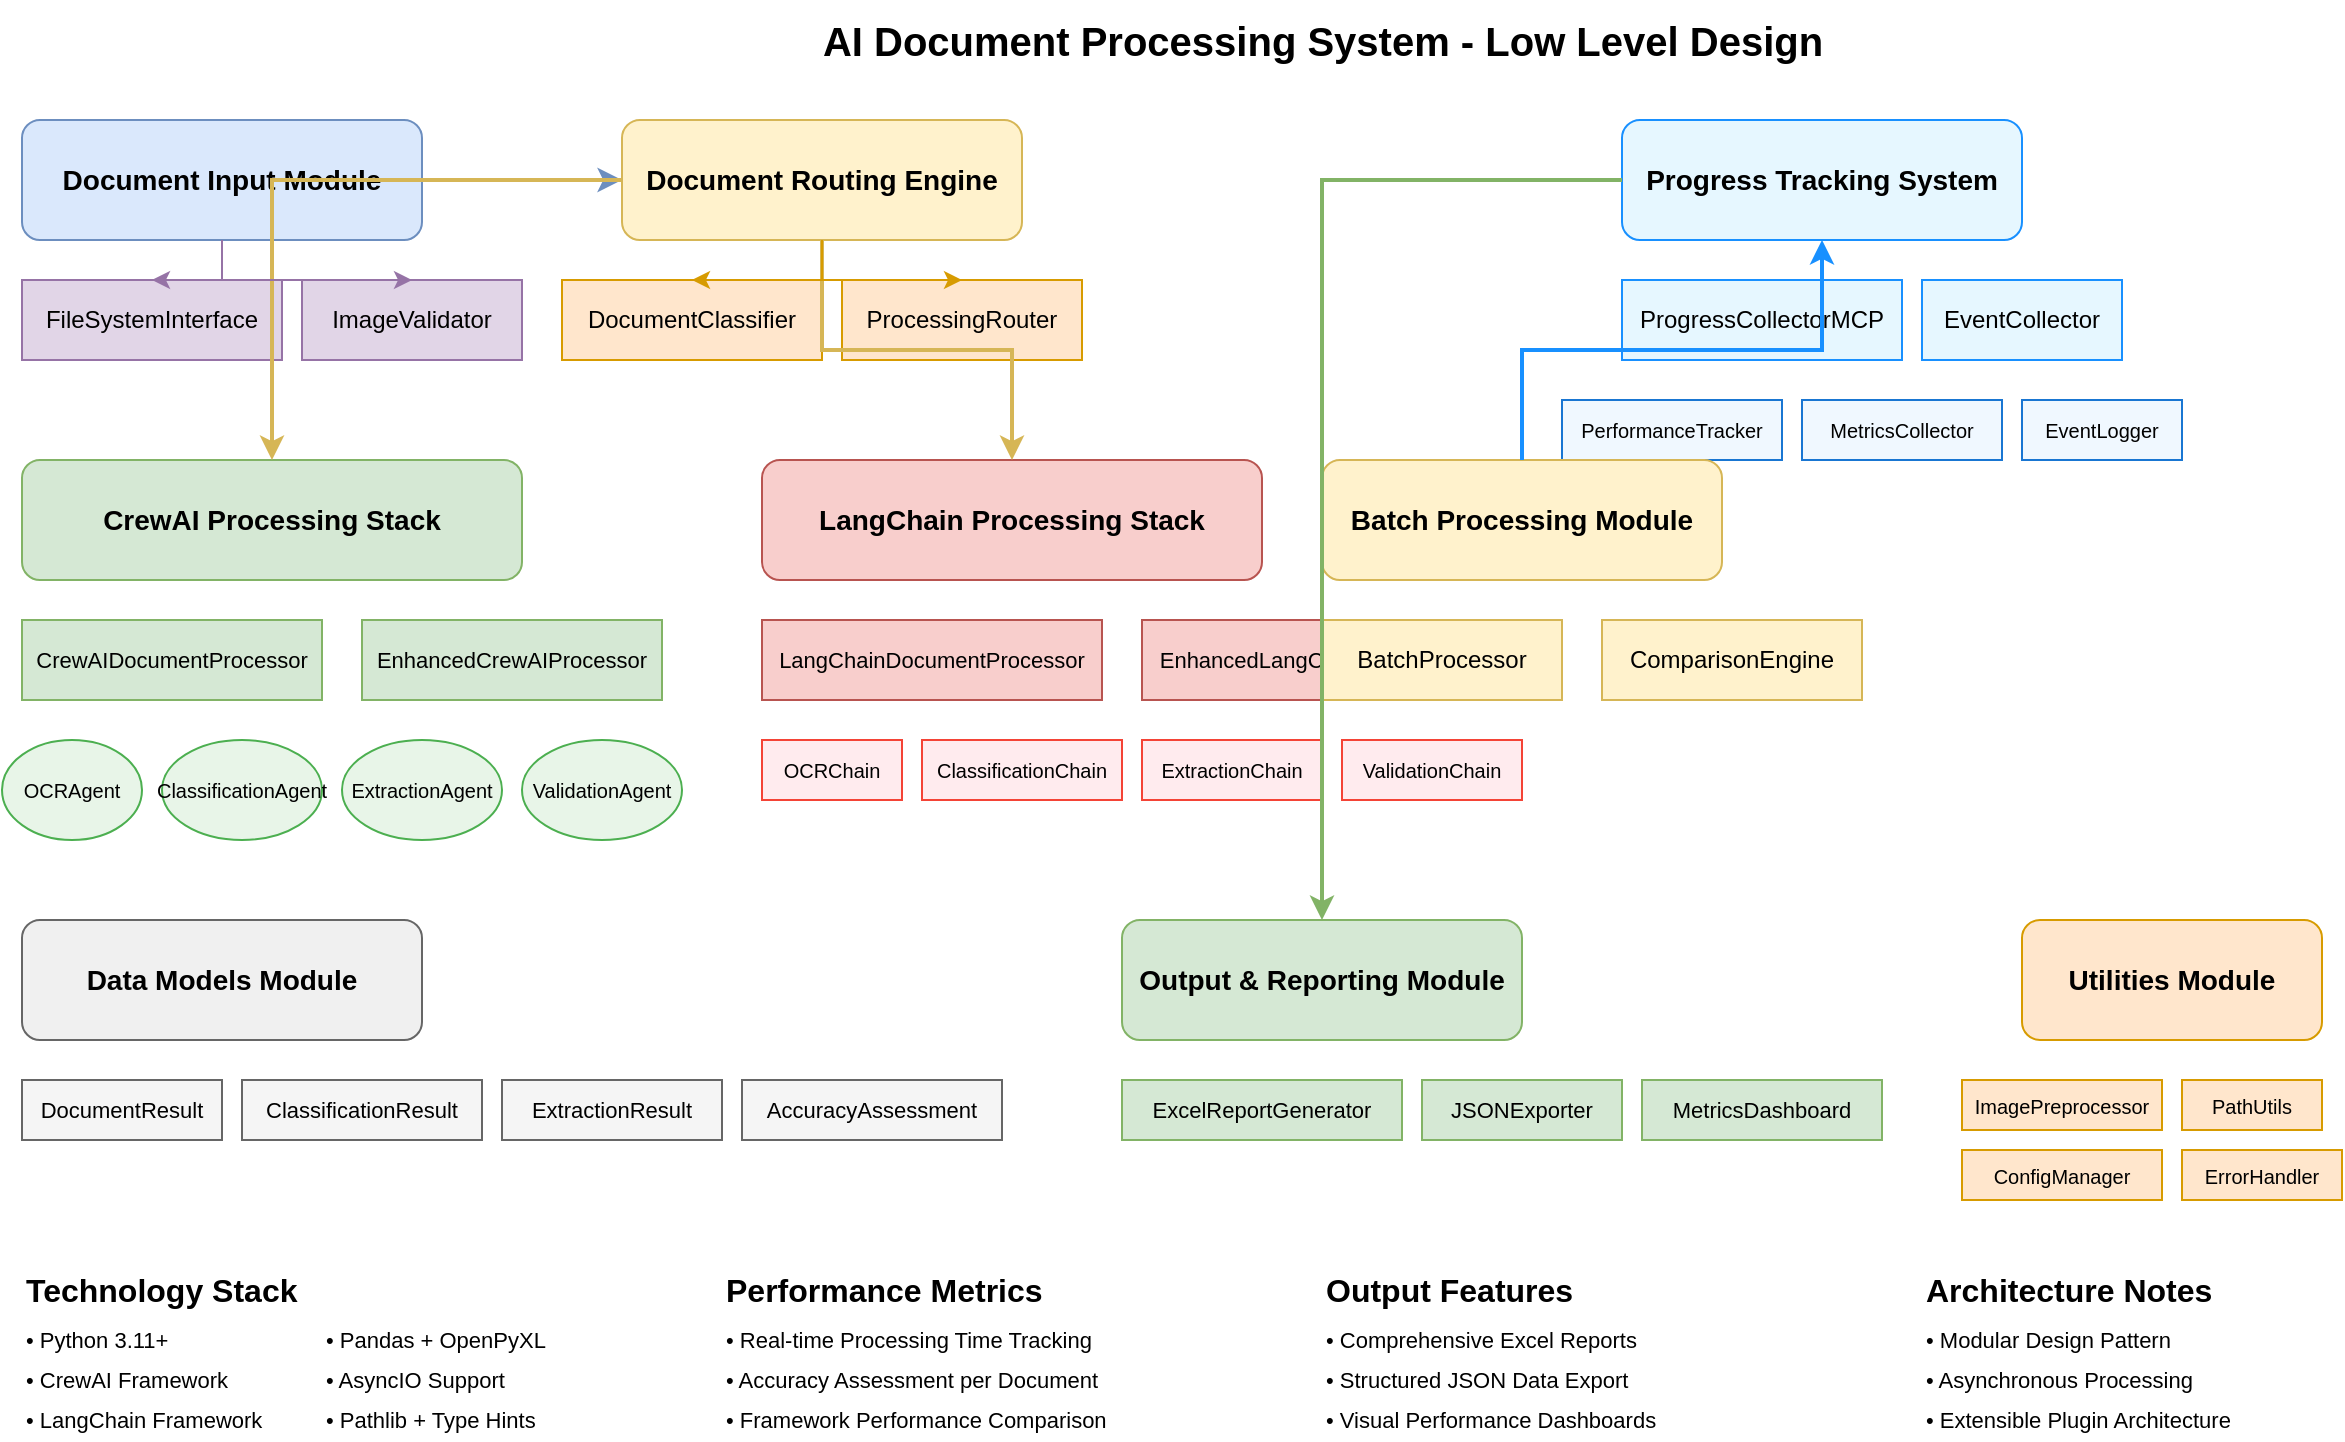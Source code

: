 <?xml version="1.0" encoding="UTF-8"?>
<mxfile version="21.6.5" type="device">
  <diagram name="Low Level Design" id="low-level-design">
    <mxGraphModel dx="1422" dy="1000" grid="1" gridSize="10" guides="1" tooltips="1" connect="1" arrows="1" fold="1" page="1" pageScale="1" pageWidth="1400" pageHeight="1000" math="0" shadow="0">
      <root>
        <mxCell id="0" />
        <mxCell id="1" parent="0" />
        
        <!-- Title -->
        <mxCell id="title" value="AI Document Processing System - Low Level Design" style="text;strokeColor=none;fillColor=none;html=1;fontSize=20;fontStyle=1;verticalAlign=middle;align=center;" vertex="1" parent="1">
          <mxGeometry x="400" y="20" width="600" height="40" as="geometry" />
        </mxCell>
        
        <!-- Document Input Module -->
        <mxCell id="input-module" value="Document Input Module" style="rounded=1;whiteSpace=wrap;html=1;fillColor=#dae8fc;strokeColor=#6c8ebf;fontSize=14;fontStyle=1;" vertex="1" parent="1">
          <mxGeometry x="50" y="80" width="200" height="60" as="geometry" />
        </mxCell>
        
        <!-- File System Interface -->
        <mxCell id="file-interface" value="FileSystemInterface" style="rounded=0;whiteSpace=wrap;html=1;fillColor=#e1d5e7;strokeColor=#9673a6;fontSize=12;" vertex="1" parent="1">
          <mxGeometry x="50" y="160" width="130" height="40" as="geometry" />
        </mxCell>
        
        <!-- Image Validator -->
        <mxCell id="image-validator" value="ImageValidator" style="rounded=0;whiteSpace=wrap;html=1;fillColor=#e1d5e7;strokeColor=#9673a6;fontSize=12;" vertex="1" parent="1">
          <mxGeometry x="190" y="160" width="110" height="40" as="geometry" />
        </mxCell>
        
        <!-- Document Routing Engine -->
        <mxCell id="routing-engine" value="Document Routing Engine" style="rounded=1;whiteSpace=wrap;html=1;fillColor=#fff2cc;strokeColor=#d6b656;fontSize=14;fontStyle=1;" vertex="1" parent="1">
          <mxGeometry x="350" y="80" width="200" height="60" as="geometry" />
        </mxCell>
        
        <!-- Router Components -->
        <mxCell id="document-classifier" value="DocumentClassifier" style="rounded=0;whiteSpace=wrap;html=1;fillColor=#ffe6cc;strokeColor=#d79b00;fontSize=12;" vertex="1" parent="1">
          <mxGeometry x="320" y="160" width="130" height="40" as="geometry" />
        </mxCell>
        
        <mxCell id="processing-router" value="ProcessingRouter" style="rounded=0;whiteSpace=wrap;html=1;fillColor=#ffe6cc;strokeColor=#d79b00;fontSize=12;" vertex="1" parent="1">
          <mxGeometry x="460" y="160" width="120" height="40" as="geometry" />
        </mxCell>
        
        <!-- CrewAI Processing Stack -->
        <mxCell id="crewai-stack" value="CrewAI Processing Stack" style="rounded=1;whiteSpace=wrap;html=1;fillColor=#d5e8d4;strokeColor=#82b366;fontSize=14;fontStyle=1;" vertex="1" parent="1">
          <mxGeometry x="50" y="250" width="250" height="60" as="geometry" />
        </mxCell>
        
        <!-- CrewAI Components -->
        <mxCell id="crewai-processor" value="CrewAIDocumentProcessor" style="rounded=0;whiteSpace=wrap;html=1;fillColor=#d5e8d4;strokeColor=#82b366;fontSize=11;" vertex="1" parent="1">
          <mxGeometry x="50" y="330" width="150" height="40" as="geometry" />
        </mxCell>
        
        <mxCell id="enhanced-crewai" value="EnhancedCrewAIProcessor" style="rounded=0;whiteSpace=wrap;html=1;fillColor=#d5e8d4;strokeColor=#82b366;fontSize=11;" vertex="1" parent="1">
          <mxGeometry x="220" y="330" width="150" height="40" as="geometry" />
        </mxCell>
        
        <!-- CrewAI Agents -->
        <mxCell id="ocr-agent" value="OCRAgent" style="ellipse;whiteSpace=wrap;html=1;fillColor=#e8f5e8;strokeColor=#4CAF50;fontSize=10;" vertex="1" parent="1">
          <mxGeometry x="40" y="390" width="70" height="50" as="geometry" />
        </mxCell>
        
        <mxCell id="classification-agent" value="ClassificationAgent" style="ellipse;whiteSpace=wrap;html=1;fillColor=#e8f5e8;strokeColor=#4CAF50;fontSize=10;" vertex="1" parent="1">
          <mxGeometry x="120" y="390" width="80" height="50" as="geometry" />
        </mxCell>
        
        <mxCell id="extraction-agent" value="ExtractionAgent" style="ellipse;whiteSpace=wrap;html=1;fillColor=#e8f5e8;strokeColor=#4CAF50;fontSize=10;" vertex="1" parent="1">
          <mxGeometry x="210" y="390" width="80" height="50" as="geometry" />
        </mxCell>
        
        <mxCell id="validation-agent" value="ValidationAgent" style="ellipse;whiteSpace=wrap;html=1;fillColor=#e8f5e8;strokeColor=#4CAF50;fontSize=10;" vertex="1" parent="1">
          <mxGeometry x="300" y="390" width="80" height="50" as="geometry" />
        </mxCell>
        
        <!-- LangChain Processing Stack -->
        <mxCell id="langchain-stack" value="LangChain Processing Stack" style="rounded=1;whiteSpace=wrap;html=1;fillColor=#f8cecc;strokeColor=#b85450;fontSize=14;fontStyle=1;" vertex="1" parent="1">
          <mxGeometry x="420" y="250" width="250" height="60" as="geometry" />
        </mxCell>
        
        <!-- LangChain Components -->
        <mxCell id="langchain-processor" value="LangChainDocumentProcessor" style="rounded=0;whiteSpace=wrap;html=1;fillColor=#f8cecc;strokeColor=#b85450;fontSize=11;" vertex="1" parent="1">
          <mxGeometry x="420" y="330" width="170" height="40" as="geometry" />
        </mxCell>
        
        <mxCell id="enhanced-langchain" value="EnhancedLangChainProcessor" style="rounded=0;whiteSpace=wrap;html=1;fillColor=#f8cecc;strokeColor=#b85450;fontSize=11;" vertex="1" parent="1">
          <mxGeometry x="610" y="330" width="170" height="40" as="geometry" />
        </mxCell>
        
        <!-- LangChain Chains -->
        <mxCell id="ocr-chain" value="OCRChain" style="rounded=0;whiteSpace=wrap;html=1;fillColor=#ffebee;strokeColor=#f44336;fontSize=10;" vertex="1" parent="1">
          <mxGeometry x="420" y="390" width="70" height="30" as="geometry" />
        </mxCell>
        
        <mxCell id="classification-chain" value="ClassificationChain" style="rounded=0;whiteSpace=wrap;html=1;fillColor=#ffebee;strokeColor=#f44336;fontSize=10;" vertex="1" parent="1">
          <mxGeometry x="500" y="390" width="100" height="30" as="geometry" />
        </mxCell>
        
        <mxCell id="extraction-chain" value="ExtractionChain" style="rounded=0;whiteSpace=wrap;html=1;fillColor=#ffebee;strokeColor=#f44336;fontSize=10;" vertex="1" parent="1">
          <mxGeometry x="610" y="390" width="90" height="30" as="geometry" />
        </mxCell>
        
        <mxCell id="validation-chain" value="ValidationChain" style="rounded=0;whiteSpace=wrap;html=1;fillColor=#ffebee;strokeColor=#f44336;fontSize=10;" vertex="1" parent="1">
          <mxGeometry x="710" y="390" width="90" height="30" as="geometry" />
        </mxCell>
        
        <!-- Progress Tracking System -->
        <mxCell id="progress-system" value="Progress Tracking System" style="rounded=1;whiteSpace=wrap;html=1;fillColor=#e6f7ff;strokeColor=#1890ff;fontSize=14;fontStyle=1;" vertex="1" parent="1">
          <mxGeometry x="850" y="80" width="200" height="60" as="geometry" />
        </mxCell>
        
        <!-- Progress Components -->
        <mxCell id="progress-collector" value="ProgressCollectorMCP" style="rounded=0;whiteSpace=wrap;html=1;fillColor=#e6f7ff;strokeColor=#1890ff;fontSize=12;" vertex="1" parent="1">
          <mxGeometry x="850" y="160" width="140" height="40" as="geometry" />
        </mxCell>
        
        <mxCell id="event-collector" value="EventCollector" style="rounded=0;whiteSpace=wrap;html=1;fillColor=#e6f7ff;strokeColor=#1890ff;fontSize=12;" vertex="1" parent="1">
          <mxGeometry x="1000" y="160" width="100" height="40" as="geometry" />
        </mxCell>
        
        <!-- Progress Detail Components -->
        <mxCell id="performance-tracker" value="PerformanceTracker" style="rounded=0;whiteSpace=wrap;html=1;fillColor=#f0f8ff;strokeColor=#1976d2;fontSize=10;" vertex="1" parent="1">
          <mxGeometry x="820" y="220" width="110" height="30" as="geometry" />
        </mxCell>
        
        <mxCell id="metrics-collector" value="MetricsCollector" style="rounded=0;whiteSpace=wrap;html=1;fillColor=#f0f8ff;strokeColor=#1976d2;fontSize=10;" vertex="1" parent="1">
          <mxGeometry x="940" y="220" width="100" height="30" as="geometry" />
        </mxCell>
        
        <mxCell id="event-logger" value="EventLogger" style="rounded=0;whiteSpace=wrap;html=1;fillColor=#f0f8ff;strokeColor=#1976d2;fontSize=10;" vertex="1" parent="1">
          <mxGeometry x="1050" y="220" width="80" height="30" as="geometry" />
        </mxCell>
        
        <!-- Batch Processing Module -->
        <mxCell id="batch-module" value="Batch Processing Module" style="rounded=1;whiteSpace=wrap;html=1;fillColor=#fff2cc;strokeColor=#d6b656;fontSize=14;fontStyle=1;" vertex="1" parent="1">
          <mxGeometry x="700" y="250" width="200" height="60" as="geometry" />
        </mxCell>
        
        <mxCell id="batch-processor" value="BatchProcessor" style="rounded=0;whiteSpace=wrap;html=1;fillColor=#fff2cc;strokeColor=#d6b656;fontSize=12;" vertex="1" parent="1">
          <mxGeometry x="700" y="330" width="120" height="40" as="geometry" />
        </mxCell>
        
        <mxCell id="comparison-engine" value="ComparisonEngine" style="rounded=0;whiteSpace=wrap;html=1;fillColor=#fff2cc;strokeColor=#d6b656;fontSize=12;" vertex="1" parent="1">
          <mxGeometry x="840" y="330" width="130" height="40" as="geometry" />
        </mxCell>
        
        <!-- Data Models -->
        <mxCell id="models-module" value="Data Models Module" style="rounded=1;whiteSpace=wrap;html=1;fillColor=#f0f0f0;strokeColor=#666666;fontSize=14;fontStyle=1;" vertex="1" parent="1">
          <mxGeometry x="50" y="480" width="200" height="60" as="geometry" />
        </mxCell>
        
        <!-- Model Components -->
        <mxCell id="document-result" value="DocumentResult" style="rounded=0;whiteSpace=wrap;html=1;fillColor=#f5f5f5;strokeColor=#666666;fontSize=11;" vertex="1" parent="1">
          <mxGeometry x="50" y="560" width="100" height="30" as="geometry" />
        </mxCell>
        
        <mxCell id="classification-result" value="ClassificationResult" style="rounded=0;whiteSpace=wrap;html=1;fillColor=#f5f5f5;strokeColor=#666666;fontSize=11;" vertex="1" parent="1">
          <mxGeometry x="160" y="560" width="120" height="30" as="geometry" />
        </mxCell>
        
        <mxCell id="extraction-result" value="ExtractionResult" style="rounded=0;whiteSpace=wrap;html=1;fillColor=#f5f5f5;strokeColor=#666666;fontSize=11;" vertex="1" parent="1">
          <mxGeometry x="290" y="560" width="110" height="30" as="geometry" />
        </mxCell>
        
        <mxCell id="accuracy-assessment" value="AccuracyAssessment" style="rounded=0;whiteSpace=wrap;html=1;fillColor=#f5f5f5;strokeColor=#666666;fontSize=11;" vertex="1" parent="1">
          <mxGeometry x="410" y="560" width="130" height="30" as="geometry" />
        </mxCell>
        
        <!-- Output Module -->
        <mxCell id="output-module" value="Output &amp; Reporting Module" style="rounded=1;whiteSpace=wrap;html=1;fillColor=#d5e8d4;strokeColor=#82b366;fontSize=14;fontStyle=1;" vertex="1" parent="1">
          <mxGeometry x="600" y="480" width="200" height="60" as="geometry" />
        </mxCell>
        
        <!-- Output Components -->
        <mxCell id="excel-generator" value="ExcelReportGenerator" style="rounded=0;whiteSpace=wrap;html=1;fillColor=#d5e8d4;strokeColor=#82b366;fontSize=11;" vertex="1" parent="1">
          <mxGeometry x="600" y="560" width="140" height="30" as="geometry" />
        </mxCell>
        
        <mxCell id="json-exporter" value="JSONExporter" style="rounded=0;whiteSpace=wrap;html=1;fillColor=#d5e8d4;strokeColor=#82b366;fontSize=11;" vertex="1" parent="1">
          <mxGeometry x="750" y="560" width="100" height="30" as="geometry" />
        </mxCell>
        
        <mxCell id="metrics-dashboard" value="MetricsDashboard" style="rounded=0;whiteSpace=wrap;html=1;fillColor=#d5e8d4;strokeColor=#82b366;fontSize=11;" vertex="1" parent="1">
          <mxGeometry x="860" y="560" width="120" height="30" as="geometry" />
        </mxCell>
        
        <!-- Utilities Module -->
        <mxCell id="utils-module" value="Utilities Module" style="rounded=1;whiteSpace=wrap;html=1;fillColor=#ffe6cc;strokeColor=#d79b00;fontSize=14;fontStyle=1;" vertex="1" parent="1">
          <mxGeometry x="1050" y="480" width="150" height="60" as="geometry" />
        </mxCell>
        
        <!-- Utility Components -->
        <mxCell id="image-preprocessor" value="ImagePreprocessor" style="rounded=0;whiteSpace=wrap;html=1;fillColor=#ffe6cc;strokeColor=#d79b00;fontSize=10;" vertex="1" parent="1">
          <mxGeometry x="1020" y="560" width="100" height="25" as="geometry" />
        </mxCell>
        
        <mxCell id="path-utils" value="PathUtils" style="rounded=0;whiteSpace=wrap;html=1;fillColor=#ffe6cc;strokeColor=#d79b00;fontSize=10;" vertex="1" parent="1">
          <mxGeometry x="1130" y="560" width="70" height="25" as="geometry" />
        </mxCell>
        
        <mxCell id="config-manager" value="ConfigManager" style="rounded=0;whiteSpace=wrap;html=1;fillColor=#ffe6cc;strokeColor=#d79b00;fontSize=10;" vertex="1" parent="1">
          <mxGeometry x="1020" y="595" width="100" height="25" as="geometry" />
        </mxCell>
        
        <mxCell id="error-handler" value="ErrorHandler" style="rounded=0;whiteSpace=wrap;html=1;fillColor=#ffe6cc;strokeColor=#d79b00;fontSize=10;" vertex="1" parent="1">
          <mxGeometry x="1130" y="595" width="80" height="25" as="geometry" />
        </mxCell>
        
        <!-- Main Flow Arrows -->
        <mxCell id="flow1" style="edgeStyle=orthogonalEdgeStyle;rounded=0;orthogonalLoop=1;jettySize=auto;html=1;strokeWidth=2;fillColor=#dae8fc;strokeColor=#6c8ebf;" edge="1" parent="1" source="input-module" target="routing-engine">
          <mxGeometry relative="1" as="geometry" />
        </mxCell>
        
        <mxCell id="flow2" style="edgeStyle=orthogonalEdgeStyle;rounded=0;orthogonalLoop=1;jettySize=auto;html=1;strokeWidth=2;fillColor=#fff2cc;strokeColor=#d6b656;" edge="1" parent="1" source="routing-engine" target="crewai-stack">
          <mxGeometry relative="1" as="geometry" />
        </mxCell>
        
        <mxCell id="flow3" style="edgeStyle=orthogonalEdgeStyle;rounded=0;orthogonalLoop=1;jettySize=auto;html=1;strokeWidth=2;fillColor=#fff2cc;strokeColor=#d6b656;" edge="1" parent="1" source="routing-engine" target="langchain-stack">
          <mxGeometry relative="1" as="geometry" />
        </mxCell>
        
        <mxCell id="flow4" style="edgeStyle=orthogonalEdgeStyle;rounded=0;orthogonalLoop=1;jettySize=auto;html=1;strokeWidth=2;fillColor=#e6f7ff;strokeColor=#1890ff;" edge="1" parent="1" source="batch-module" target="progress-system">
          <mxGeometry relative="1" as="geometry" />
        </mxCell>
        
        <mxCell id="flow5" style="edgeStyle=orthogonalEdgeStyle;rounded=0;orthogonalLoop=1;jettySize=auto;html=1;strokeWidth=2;fillColor=#d5e8d4;strokeColor=#82b366;" edge="1" parent="1" source="progress-system" target="output-module">
          <mxGeometry relative="1" as="geometry" />
        </mxCell>
        
        <!-- Component Connections -->
        <mxCell id="conn1" style="edgeStyle=orthogonalEdgeStyle;rounded=0;orthogonalLoop=1;jettySize=auto;html=1;strokeWidth=1;strokeColor=#9673a6;" edge="1" parent="1" source="input-module" target="file-interface">
          <mxGeometry relative="1" as="geometry" />
        </mxCell>
        
        <mxCell id="conn2" style="edgeStyle=orthogonalEdgeStyle;rounded=0;orthogonalLoop=1;jettySize=auto;html=1;strokeWidth=1;strokeColor=#9673a6;" edge="1" parent="1" source="input-module" target="image-validator">
          <mxGeometry relative="1" as="geometry" />
        </mxCell>
        
        <mxCell id="conn3" style="edgeStyle=orthogonalEdgeStyle;rounded=0;orthogonalLoop=1;jettySize=auto;html=1;strokeWidth=1;strokeColor=#d79b00;" edge="1" parent="1" source="routing-engine" target="document-classifier">
          <mxGeometry relative="1" as="geometry" />
        </mxCell>
        
        <mxCell id="conn4" style="edgeStyle=orthogonalEdgeStyle;rounded=0;orthogonalLoop=1;jettySize=auto;html=1;strokeWidth=1;strokeColor=#d79b00;" edge="1" parent="1" source="routing-engine" target="processing-router">
          <mxGeometry relative="1" as="geometry" />
        </mxCell>
        
        <!-- Technology Stack Labels -->
        <mxCell id="tech-stack-title" value="Technology Stack" style="text;strokeColor=none;fillColor=none;html=1;fontSize=16;fontStyle=1;verticalAlign=middle;align=left;" vertex="1" parent="1">
          <mxGeometry x="50" y="650" width="150" height="30" as="geometry" />
        </mxCell>
        
        <mxCell id="tech-python" value="• Python 3.11+" style="text;strokeColor=none;fillColor=none;html=1;fontSize=11;verticalAlign=middle;align=left;" vertex="1" parent="1">
          <mxGeometry x="50" y="680" width="120" height="20" as="geometry" />
        </mxCell>
        
        <mxCell id="tech-crewai" value="• CrewAI Framework" style="text;strokeColor=none;fillColor=none;html=1;fontSize=11;verticalAlign=middle;align=left;" vertex="1" parent="1">
          <mxGeometry x="50" y="700" width="120" height="20" as="geometry" />
        </mxCell>
        
        <mxCell id="tech-langchain" value="• LangChain Framework" style="text;strokeColor=none;fillColor=none;html=1;fontSize=11;verticalAlign=middle;align=left;" vertex="1" parent="1">
          <mxGeometry x="50" y="720" width="140" height="20" as="geometry" />
        </mxCell>
        
        <mxCell id="tech-pandas" value="• Pandas + OpenPyXL" style="text;strokeColor=none;fillColor=none;html=1;fontSize=11;verticalAlign=middle;align=left;" vertex="1" parent="1">
          <mxGeometry x="200" y="680" width="130" height="20" as="geometry" />
        </mxCell>
        
        <mxCell id="tech-asyncio" value="• AsyncIO Support" style="text;strokeColor=none;fillColor=none;html=1;fontSize=11;verticalAlign=middle;align=left;" vertex="1" parent="1">
          <mxGeometry x="200" y="700" width="120" height="20" as="geometry" />
        </mxCell>
        
        <mxCell id="tech-pathlib" value="• Pathlib + Type Hints" style="text;strokeColor=none;fillColor=none;html=1;fontSize=11;verticalAlign=middle;align=left;" vertex="1" parent="1">
          <mxGeometry x="200" y="720" width="140" height="20" as="geometry" />
        </mxCell>
        
        <!-- Performance Metrics -->
        <mxCell id="perf-title" value="Performance Metrics" style="text;strokeColor=none;fillColor=none;html=1;fontSize=16;fontStyle=1;verticalAlign=middle;align=left;" vertex="1" parent="1">
          <mxGeometry x="400" y="650" width="150" height="30" as="geometry" />
        </mxCell>
        
        <mxCell id="perf-tracking" value="• Real-time Processing Time Tracking" style="text;strokeColor=none;fillColor=none;html=1;fontSize=11;verticalAlign=middle;align=left;" vertex="1" parent="1">
          <mxGeometry x="400" y="680" width="220" height="20" as="geometry" />
        </mxCell>
        
        <mxCell id="perf-accuracy" value="• Accuracy Assessment per Document" style="text;strokeColor=none;fillColor=none;html=1;fontSize=11;verticalAlign=middle;align=left;" vertex="1" parent="1">
          <mxGeometry x="400" y="700" width="220" height="20" as="geometry" />
        </mxCell>
        
        <mxCell id="perf-comparison" value="• Framework Performance Comparison" style="text;strokeColor=none;fillColor=none;html=1;fontSize=11;verticalAlign=middle;align=left;" vertex="1" parent="1">
          <mxGeometry x="400" y="720" width="220" height="20" as="geometry" />
        </mxCell>
        
        <!-- Output Features -->
        <mxCell id="output-title" value="Output Features" style="text;strokeColor=none;fillColor=none;html=1;fontSize=16;fontStyle=1;verticalAlign=middle;align=left;" vertex="1" parent="1">
          <mxGeometry x="700" y="650" width="120" height="30" as="geometry" />
        </mxCell>
        
        <mxCell id="output-excel" value="• Comprehensive Excel Reports" style="text;strokeColor=none;fillColor=none;html=1;fontSize=11;verticalAlign=middle;align=left;" vertex="1" parent="1">
          <mxGeometry x="700" y="680" width="180" height="20" as="geometry" />
        </mxCell>
        
        <mxCell id="output-json" value="• Structured JSON Data Export" style="text;strokeColor=none;fillColor=none;html=1;fontSize=11;verticalAlign=middle;align=left;" vertex="1" parent="1">
          <mxGeometry x="700" y="700" width="180" height="20" as="geometry" />
        </mxCell>
        
        <mxCell id="output-metrics" value="• Visual Performance Dashboards" style="text;strokeColor=none;fillColor=none;html=1;fontSize=11;verticalAlign=middle;align=left;" vertex="1" parent="1">
          <mxGeometry x="700" y="720" width="190" height="20" as="geometry" />
        </mxCell>
        
        <!-- Architecture Notes -->
        <mxCell id="arch-title" value="Architecture Notes" style="text;strokeColor=none;fillColor=none;html=1;fontSize=16;fontStyle=1;verticalAlign=middle;align=left;" vertex="1" parent="1">
          <mxGeometry x="1000" y="650" width="140" height="30" as="geometry" />
        </mxCell>
        
        <mxCell id="arch-modular" value="• Modular Design Pattern" style="text;strokeColor=none;fillColor=none;html=1;fontSize=11;verticalAlign=middle;align=left;" vertex="1" parent="1">
          <mxGeometry x="1000" y="680" width="160" height="20" as="geometry" />
        </mxCell>
        
        <mxCell id="arch-async" value="• Asynchronous Processing" style="text;strokeColor=none;fillColor=none;html=1;fontSize=11;verticalAlign=middle;align=left;" vertex="1" parent="1">
          <mxGeometry x="1000" y="700" width="160" height="20" as="geometry" />
        </mxCell>
        
        <mxCell id="arch-extensible" value="• Extensible Plugin Architecture" style="text;strokeColor=none;fillColor=none;html=1;fontSize=11;verticalAlign=middle;align=left;" vertex="1" parent="1">
          <mxGeometry x="1000" y="720" width="190" height="20" as="geometry" />
        </mxCell>
        
      </root>
    </mxGraphModel>
  </diagram>
</mxfile>
